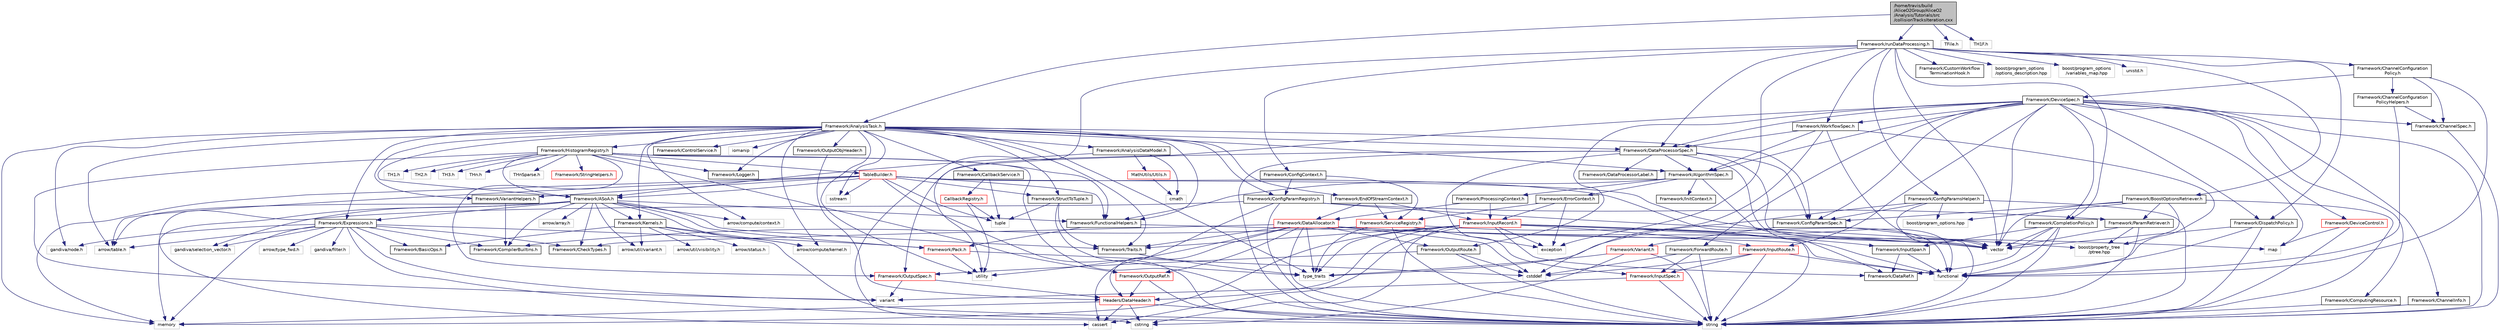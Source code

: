 digraph "/home/travis/build/AliceO2Group/AliceO2/Analysis/Tutorials/src/collisionTracksIteration.cxx"
{
 // INTERACTIVE_SVG=YES
  bgcolor="transparent";
  edge [fontname="Helvetica",fontsize="10",labelfontname="Helvetica",labelfontsize="10"];
  node [fontname="Helvetica",fontsize="10",shape=record];
  Node0 [label="/home/travis/build\l/AliceO2Group/AliceO2\l/Analysis/Tutorials/src\l/collisionTracksIteration.cxx",height=0.2,width=0.4,color="black", fillcolor="grey75", style="filled", fontcolor="black"];
  Node0 -> Node1 [color="midnightblue",fontsize="10",style="solid",fontname="Helvetica"];
  Node1 [label="Framework/runDataProcessing.h",height=0.2,width=0.4,color="black",URL="$db/dd0/runDataProcessing_8h.html"];
  Node1 -> Node2 [color="midnightblue",fontsize="10",style="solid",fontname="Helvetica"];
  Node2 [label="Framework/ChannelConfiguration\lPolicy.h",height=0.2,width=0.4,color="black",URL="$dd/d0f/ChannelConfigurationPolicy_8h.html"];
  Node2 -> Node3 [color="midnightblue",fontsize="10",style="solid",fontname="Helvetica"];
  Node3 [label="Framework/ChannelConfiguration\lPolicyHelpers.h",height=0.2,width=0.4,color="black",URL="$d6/d05/ChannelConfigurationPolicyHelpers_8h.html"];
  Node3 -> Node4 [color="midnightblue",fontsize="10",style="solid",fontname="Helvetica"];
  Node4 [label="Framework/ChannelSpec.h",height=0.2,width=0.4,color="black",URL="$d6/d72/ChannelSpec_8h.html"];
  Node4 -> Node5 [color="midnightblue",fontsize="10",style="solid",fontname="Helvetica"];
  Node5 [label="string",height=0.2,width=0.4,color="grey75"];
  Node3 -> Node6 [color="midnightblue",fontsize="10",style="solid",fontname="Helvetica"];
  Node6 [label="functional",height=0.2,width=0.4,color="grey75"];
  Node2 -> Node4 [color="midnightblue",fontsize="10",style="solid",fontname="Helvetica"];
  Node2 -> Node7 [color="midnightblue",fontsize="10",style="solid",fontname="Helvetica"];
  Node7 [label="Framework/DeviceSpec.h",height=0.2,width=0.4,color="black",URL="$df/de8/DeviceSpec_8h.html"];
  Node7 -> Node8 [color="midnightblue",fontsize="10",style="solid",fontname="Helvetica"];
  Node8 [label="Framework/WorkflowSpec.h",height=0.2,width=0.4,color="black",URL="$df/da1/WorkflowSpec_8h.html"];
  Node8 -> Node9 [color="midnightblue",fontsize="10",style="solid",fontname="Helvetica"];
  Node9 [label="Framework/DataProcessorSpec.h",height=0.2,width=0.4,color="black",URL="$d0/df4/DataProcessorSpec_8h.html"];
  Node9 -> Node10 [color="midnightblue",fontsize="10",style="solid",fontname="Helvetica"];
  Node10 [label="Framework/AlgorithmSpec.h",height=0.2,width=0.4,color="black",URL="$d0/d14/AlgorithmSpec_8h.html"];
  Node10 -> Node11 [color="midnightblue",fontsize="10",style="solid",fontname="Helvetica"];
  Node11 [label="Framework/ProcessingContext.h",height=0.2,width=0.4,color="black",URL="$de/d6a/ProcessingContext_8h.html"];
  Node11 -> Node12 [color="midnightblue",fontsize="10",style="solid",fontname="Helvetica"];
  Node12 [label="Framework/InputRecord.h",height=0.2,width=0.4,color="red",URL="$d6/d5c/InputRecord_8h.html"];
  Node12 -> Node13 [color="midnightblue",fontsize="10",style="solid",fontname="Helvetica"];
  Node13 [label="Framework/DataRef.h",height=0.2,width=0.4,color="black",URL="$d5/dfb/DataRef_8h.html"];
  Node12 -> Node84 [color="midnightblue",fontsize="10",style="solid",fontname="Helvetica"];
  Node84 [label="Framework/InputRoute.h",height=0.2,width=0.4,color="red",URL="$d5/d19/InputRoute_8h.html"];
  Node84 -> Node61 [color="midnightblue",fontsize="10",style="solid",fontname="Helvetica"];
  Node61 [label="Framework/InputSpec.h",height=0.2,width=0.4,color="red",URL="$d5/d3f/InputSpec_8h.html"];
  Node61 -> Node5 [color="midnightblue",fontsize="10",style="solid",fontname="Helvetica"];
  Node61 -> Node60 [color="midnightblue",fontsize="10",style="solid",fontname="Helvetica"];
  Node60 [label="variant",height=0.2,width=0.4,color="grey75"];
  Node84 -> Node86 [color="midnightblue",fontsize="10",style="solid",fontname="Helvetica"];
  Node86 [label="cstddef",height=0.2,width=0.4,color="grey75"];
  Node84 -> Node5 [color="midnightblue",fontsize="10",style="solid",fontname="Helvetica"];
  Node84 -> Node6 [color="midnightblue",fontsize="10",style="solid",fontname="Helvetica"];
  Node12 -> Node87 [color="midnightblue",fontsize="10",style="solid",fontname="Helvetica"];
  Node87 [label="Framework/InputSpan.h",height=0.2,width=0.4,color="black",URL="$da/d0f/InputSpan_8h.html"];
  Node87 -> Node13 [color="midnightblue",fontsize="10",style="solid",fontname="Helvetica"];
  Node87 -> Node6 [color="midnightblue",fontsize="10",style="solid",fontname="Helvetica"];
  Node12 -> Node30 [color="midnightblue",fontsize="10",style="solid",fontname="Helvetica"];
  Node30 [label="Framework/Traits.h",height=0.2,width=0.4,color="black",URL="$db/d31/Traits_8h.html"];
  Node30 -> Node28 [color="midnightblue",fontsize="10",style="solid",fontname="Helvetica"];
  Node28 [label="type_traits",height=0.2,width=0.4,color="grey75"];
  Node12 -> Node50 [color="midnightblue",fontsize="10",style="solid",fontname="Helvetica"];
  Node50 [label="Headers/DataHeader.h",height=0.2,width=0.4,color="red",URL="$dc/dcd/DataHeader_8h.html"];
  Node50 -> Node23 [color="midnightblue",fontsize="10",style="solid",fontname="Helvetica"];
  Node23 [label="memory",height=0.2,width=0.4,color="grey75"];
  Node50 -> Node52 [color="midnightblue",fontsize="10",style="solid",fontname="Helvetica"];
  Node52 [label="cassert",height=0.2,width=0.4,color="grey75"];
  Node50 -> Node53 [color="midnightblue",fontsize="10",style="solid",fontname="Helvetica"];
  Node53 [label="cstring",height=0.2,width=0.4,color="grey75"];
  Node50 -> Node5 [color="midnightblue",fontsize="10",style="solid",fontname="Helvetica"];
  Node12 -> Node5 [color="midnightblue",fontsize="10",style="solid",fontname="Helvetica"];
  Node12 -> Node29 [color="midnightblue",fontsize="10",style="solid",fontname="Helvetica"];
  Node29 [label="vector",height=0.2,width=0.4,color="grey75"];
  Node12 -> Node53 [color="midnightblue",fontsize="10",style="solid",fontname="Helvetica"];
  Node12 -> Node52 [color="midnightblue",fontsize="10",style="solid",fontname="Helvetica"];
  Node12 -> Node90 [color="midnightblue",fontsize="10",style="solid",fontname="Helvetica"];
  Node90 [label="exception",height=0.2,width=0.4,color="grey75"];
  Node12 -> Node23 [color="midnightblue",fontsize="10",style="solid",fontname="Helvetica"];
  Node12 -> Node28 [color="midnightblue",fontsize="10",style="solid",fontname="Helvetica"];
  Node11 -> Node91 [color="midnightblue",fontsize="10",style="solid",fontname="Helvetica"];
  Node91 [label="Framework/DataAllocator.h",height=0.2,width=0.4,color="red",URL="$d1/d28/DataAllocator_8h.html"];
  Node91 -> Node104 [color="midnightblue",fontsize="10",style="solid",fontname="Helvetica"];
  Node104 [label="Framework/OutputRef.h",height=0.2,width=0.4,color="red",URL="$d6/d5a/OutputRef_8h.html"];
  Node104 -> Node50 [color="midnightblue",fontsize="10",style="solid",fontname="Helvetica"];
  Node104 -> Node5 [color="midnightblue",fontsize="10",style="solid",fontname="Helvetica"];
  Node91 -> Node105 [color="midnightblue",fontsize="10",style="solid",fontname="Helvetica"];
  Node105 [label="Framework/OutputRoute.h",height=0.2,width=0.4,color="black",URL="$d6/df4/OutputRoute_8h.html"];
  Node105 -> Node49 [color="midnightblue",fontsize="10",style="solid",fontname="Helvetica"];
  Node49 [label="Framework/OutputSpec.h",height=0.2,width=0.4,color="red",URL="$db/d2d/OutputSpec_8h.html"];
  Node49 -> Node50 [color="midnightblue",fontsize="10",style="solid",fontname="Helvetica"];
  Node49 -> Node60 [color="midnightblue",fontsize="10",style="solid",fontname="Helvetica"];
  Node105 -> Node86 [color="midnightblue",fontsize="10",style="solid",fontname="Helvetica"];
  Node105 -> Node5 [color="midnightblue",fontsize="10",style="solid",fontname="Helvetica"];
  Node91 -> Node30 [color="midnightblue",fontsize="10",style="solid",fontname="Helvetica"];
  Node91 -> Node108 [color="midnightblue",fontsize="10",style="solid",fontname="Helvetica"];
  Node108 [label="Framework/CheckTypes.h",height=0.2,width=0.4,color="black",URL="$d1/d00/CheckTypes_8h.html"];
  Node91 -> Node50 [color="midnightblue",fontsize="10",style="solid",fontname="Helvetica"];
  Node91 -> Node29 [color="midnightblue",fontsize="10",style="solid",fontname="Helvetica"];
  Node91 -> Node38 [color="midnightblue",fontsize="10",style="solid",fontname="Helvetica"];
  Node38 [label="map",height=0.2,width=0.4,color="grey75"];
  Node91 -> Node5 [color="midnightblue",fontsize="10",style="solid",fontname="Helvetica"];
  Node91 -> Node35 [color="midnightblue",fontsize="10",style="solid",fontname="Helvetica"];
  Node35 [label="utility",height=0.2,width=0.4,color="grey75"];
  Node91 -> Node28 [color="midnightblue",fontsize="10",style="solid",fontname="Helvetica"];
  Node91 -> Node86 [color="midnightblue",fontsize="10",style="solid",fontname="Helvetica"];
  Node10 -> Node138 [color="midnightblue",fontsize="10",style="solid",fontname="Helvetica"];
  Node138 [label="Framework/ErrorContext.h",height=0.2,width=0.4,color="black",URL="$d7/dad/ErrorContext_8h.html"];
  Node138 -> Node12 [color="midnightblue",fontsize="10",style="solid",fontname="Helvetica"];
  Node138 -> Node139 [color="midnightblue",fontsize="10",style="solid",fontname="Helvetica"];
  Node139 [label="Framework/ServiceRegistry.h",height=0.2,width=0.4,color="red",URL="$d8/d17/ServiceRegistry_8h.html"];
  Node139 -> Node117 [color="midnightblue",fontsize="10",style="solid",fontname="Helvetica"];
  Node117 [label="Framework/CompilerBuiltins.h",height=0.2,width=0.4,color="black",URL="$d9/de8/CompilerBuiltins_8h.html"];
  Node139 -> Node90 [color="midnightblue",fontsize="10",style="solid",fontname="Helvetica"];
  Node139 -> Node6 [color="midnightblue",fontsize="10",style="solid",fontname="Helvetica"];
  Node139 -> Node5 [color="midnightblue",fontsize="10",style="solid",fontname="Helvetica"];
  Node139 -> Node28 [color="midnightblue",fontsize="10",style="solid",fontname="Helvetica"];
  Node138 -> Node90 [color="midnightblue",fontsize="10",style="solid",fontname="Helvetica"];
  Node10 -> Node142 [color="midnightblue",fontsize="10",style="solid",fontname="Helvetica"];
  Node142 [label="Framework/InitContext.h",height=0.2,width=0.4,color="black",URL="$d4/d2b/InitContext_8h.html"];
  Node10 -> Node116 [color="midnightblue",fontsize="10",style="solid",fontname="Helvetica"];
  Node116 [label="Framework/FunctionalHelpers.h",height=0.2,width=0.4,color="black",URL="$de/d9b/FunctionalHelpers_8h.html"];
  Node116 -> Node115 [color="midnightblue",fontsize="10",style="solid",fontname="Helvetica"];
  Node115 [label="Framework/Pack.h",height=0.2,width=0.4,color="red",URL="$dd/dce/Pack_8h.html"];
  Node115 -> Node86 [color="midnightblue",fontsize="10",style="solid",fontname="Helvetica"];
  Node115 -> Node35 [color="midnightblue",fontsize="10",style="solid",fontname="Helvetica"];
  Node116 -> Node6 [color="midnightblue",fontsize="10",style="solid",fontname="Helvetica"];
  Node10 -> Node6 [color="midnightblue",fontsize="10",style="solid",fontname="Helvetica"];
  Node9 -> Node143 [color="midnightblue",fontsize="10",style="solid",fontname="Helvetica"];
  Node143 [label="Framework/ConfigParamSpec.h",height=0.2,width=0.4,color="black",URL="$d0/d1c/ConfigParamSpec_8h.html"];
  Node143 -> Node144 [color="midnightblue",fontsize="10",style="solid",fontname="Helvetica"];
  Node144 [label="Framework/Variant.h",height=0.2,width=0.4,color="red",URL="$de/d56/Variant_8h.html"];
  Node144 -> Node28 [color="midnightblue",fontsize="10",style="solid",fontname="Helvetica"];
  Node144 -> Node53 [color="midnightblue",fontsize="10",style="solid",fontname="Helvetica"];
  Node144 -> Node5 [color="midnightblue",fontsize="10",style="solid",fontname="Helvetica"];
  Node143 -> Node5 [color="midnightblue",fontsize="10",style="solid",fontname="Helvetica"];
  Node9 -> Node148 [color="midnightblue",fontsize="10",style="solid",fontname="Helvetica"];
  Node148 [label="Framework/DataProcessorLabel.h",height=0.2,width=0.4,color="black",URL="$d1/df2/DataProcessorLabel_8h.html"];
  Node9 -> Node13 [color="midnightblue",fontsize="10",style="solid",fontname="Helvetica"];
  Node9 -> Node61 [color="midnightblue",fontsize="10",style="solid",fontname="Helvetica"];
  Node9 -> Node49 [color="midnightblue",fontsize="10",style="solid",fontname="Helvetica"];
  Node9 -> Node5 [color="midnightblue",fontsize="10",style="solid",fontname="Helvetica"];
  Node9 -> Node29 [color="midnightblue",fontsize="10",style="solid",fontname="Helvetica"];
  Node8 -> Node10 [color="midnightblue",fontsize="10",style="solid",fontname="Helvetica"];
  Node8 -> Node29 [color="midnightblue",fontsize="10",style="solid",fontname="Helvetica"];
  Node8 -> Node6 [color="midnightblue",fontsize="10",style="solid",fontname="Helvetica"];
  Node8 -> Node86 [color="midnightblue",fontsize="10",style="solid",fontname="Helvetica"];
  Node7 -> Node149 [color="midnightblue",fontsize="10",style="solid",fontname="Helvetica"];
  Node149 [label="Framework/ComputingResource.h",height=0.2,width=0.4,color="black",URL="$d8/d62/ComputingResource_8h.html"];
  Node149 -> Node5 [color="midnightblue",fontsize="10",style="solid",fontname="Helvetica"];
  Node7 -> Node9 [color="midnightblue",fontsize="10",style="solid",fontname="Helvetica"];
  Node7 -> Node4 [color="midnightblue",fontsize="10",style="solid",fontname="Helvetica"];
  Node7 -> Node150 [color="midnightblue",fontsize="10",style="solid",fontname="Helvetica"];
  Node150 [label="Framework/ChannelInfo.h",height=0.2,width=0.4,color="black",URL="$dd/de5/ChannelInfo_8h.html"];
  Node150 -> Node5 [color="midnightblue",fontsize="10",style="solid",fontname="Helvetica"];
  Node7 -> Node151 [color="midnightblue",fontsize="10",style="solid",fontname="Helvetica"];
  Node151 [label="Framework/DeviceControl.h",height=0.2,width=0.4,color="red",URL="$d2/d2c/DeviceControl_8h.html"];
  Node151 -> Node38 [color="midnightblue",fontsize="10",style="solid",fontname="Helvetica"];
  Node151 -> Node5 [color="midnightblue",fontsize="10",style="solid",fontname="Helvetica"];
  Node7 -> Node10 [color="midnightblue",fontsize="10",style="solid",fontname="Helvetica"];
  Node7 -> Node143 [color="midnightblue",fontsize="10",style="solid",fontname="Helvetica"];
  Node7 -> Node153 [color="midnightblue",fontsize="10",style="solid",fontname="Helvetica"];
  Node153 [label="Framework/ForwardRoute.h",height=0.2,width=0.4,color="black",URL="$d7/d12/ForwardRoute_8h.html"];
  Node153 -> Node61 [color="midnightblue",fontsize="10",style="solid",fontname="Helvetica"];
  Node153 -> Node86 [color="midnightblue",fontsize="10",style="solid",fontname="Helvetica"];
  Node153 -> Node5 [color="midnightblue",fontsize="10",style="solid",fontname="Helvetica"];
  Node7 -> Node84 [color="midnightblue",fontsize="10",style="solid",fontname="Helvetica"];
  Node7 -> Node105 [color="midnightblue",fontsize="10",style="solid",fontname="Helvetica"];
  Node7 -> Node154 [color="midnightblue",fontsize="10",style="solid",fontname="Helvetica"];
  Node154 [label="Framework/CompletionPolicy.h",height=0.2,width=0.4,color="black",URL="$df/dd6/CompletionPolicy_8h.html"];
  Node154 -> Node13 [color="midnightblue",fontsize="10",style="solid",fontname="Helvetica"];
  Node154 -> Node87 [color="midnightblue",fontsize="10",style="solid",fontname="Helvetica"];
  Node154 -> Node6 [color="midnightblue",fontsize="10",style="solid",fontname="Helvetica"];
  Node154 -> Node5 [color="midnightblue",fontsize="10",style="solid",fontname="Helvetica"];
  Node154 -> Node29 [color="midnightblue",fontsize="10",style="solid",fontname="Helvetica"];
  Node7 -> Node97 [color="midnightblue",fontsize="10",style="solid",fontname="Helvetica"];
  Node97 [label="Framework/DispatchPolicy.h",height=0.2,width=0.4,color="black",URL="$da/de6/DispatchPolicy_8h.html"];
  Node97 -> Node6 [color="midnightblue",fontsize="10",style="solid",fontname="Helvetica"];
  Node97 -> Node5 [color="midnightblue",fontsize="10",style="solid",fontname="Helvetica"];
  Node97 -> Node29 [color="midnightblue",fontsize="10",style="solid",fontname="Helvetica"];
  Node7 -> Node29 [color="midnightblue",fontsize="10",style="solid",fontname="Helvetica"];
  Node7 -> Node5 [color="midnightblue",fontsize="10",style="solid",fontname="Helvetica"];
  Node7 -> Node38 [color="midnightblue",fontsize="10",style="solid",fontname="Helvetica"];
  Node7 -> Node35 [color="midnightblue",fontsize="10",style="solid",fontname="Helvetica"];
  Node2 -> Node6 [color="midnightblue",fontsize="10",style="solid",fontname="Helvetica"];
  Node1 -> Node154 [color="midnightblue",fontsize="10",style="solid",fontname="Helvetica"];
  Node1 -> Node97 [color="midnightblue",fontsize="10",style="solid",fontname="Helvetica"];
  Node1 -> Node155 [color="midnightblue",fontsize="10",style="solid",fontname="Helvetica"];
  Node155 [label="Framework/ConfigParamsHelper.h",height=0.2,width=0.4,color="black",URL="$dd/d2b/ConfigParamsHelper_8h.html"];
  Node155 -> Node143 [color="midnightblue",fontsize="10",style="solid",fontname="Helvetica"];
  Node155 -> Node156 [color="midnightblue",fontsize="10",style="solid",fontname="Helvetica"];
  Node156 [label="boost/program_options.hpp",height=0.2,width=0.4,color="grey75"];
  Node155 -> Node5 [color="midnightblue",fontsize="10",style="solid",fontname="Helvetica"];
  Node155 -> Node29 [color="midnightblue",fontsize="10",style="solid",fontname="Helvetica"];
  Node155 -> Node28 [color="midnightblue",fontsize="10",style="solid",fontname="Helvetica"];
  Node1 -> Node9 [color="midnightblue",fontsize="10",style="solid",fontname="Helvetica"];
  Node1 -> Node8 [color="midnightblue",fontsize="10",style="solid",fontname="Helvetica"];
  Node1 -> Node157 [color="midnightblue",fontsize="10",style="solid",fontname="Helvetica"];
  Node157 [label="Framework/ConfigContext.h",height=0.2,width=0.4,color="black",URL="$d7/d2e/ConfigContext_8h.html"];
  Node157 -> Node158 [color="midnightblue",fontsize="10",style="solid",fontname="Helvetica"];
  Node158 [label="Framework/ConfigParamRegistry.h",height=0.2,width=0.4,color="black",URL="$de/dc6/ConfigParamRegistry_8h.html"];
  Node158 -> Node159 [color="midnightblue",fontsize="10",style="solid",fontname="Helvetica"];
  Node159 [label="Framework/ParamRetriever.h",height=0.2,width=0.4,color="black",URL="$df/d72/ParamRetriever_8h.html"];
  Node159 -> Node160 [color="midnightblue",fontsize="10",style="solid",fontname="Helvetica"];
  Node160 [label="boost/property_tree\l/ptree.hpp",height=0.2,width=0.4,color="grey75"];
  Node159 -> Node5 [color="midnightblue",fontsize="10",style="solid",fontname="Helvetica"];
  Node159 -> Node29 [color="midnightblue",fontsize="10",style="solid",fontname="Helvetica"];
  Node158 -> Node160 [color="midnightblue",fontsize="10",style="solid",fontname="Helvetica"];
  Node158 -> Node23 [color="midnightblue",fontsize="10",style="solid",fontname="Helvetica"];
  Node158 -> Node5 [color="midnightblue",fontsize="10",style="solid",fontname="Helvetica"];
  Node158 -> Node52 [color="midnightblue",fontsize="10",style="solid",fontname="Helvetica"];
  Node157 -> Node139 [color="midnightblue",fontsize="10",style="solid",fontname="Helvetica"];
  Node1 -> Node161 [color="midnightblue",fontsize="10",style="solid",fontname="Helvetica"];
  Node161 [label="Framework/BoostOptionsRetriever.h",height=0.2,width=0.4,color="black",URL="$d3/d7e/BoostOptionsRetriever_8h.html"];
  Node161 -> Node143 [color="midnightblue",fontsize="10",style="solid",fontname="Helvetica"];
  Node161 -> Node159 [color="midnightblue",fontsize="10",style="solid",fontname="Helvetica"];
  Node161 -> Node156 [color="midnightblue",fontsize="10",style="solid",fontname="Helvetica"];
  Node161 -> Node160 [color="midnightblue",fontsize="10",style="solid",fontname="Helvetica"];
  Node161 -> Node5 [color="midnightblue",fontsize="10",style="solid",fontname="Helvetica"];
  Node161 -> Node29 [color="midnightblue",fontsize="10",style="solid",fontname="Helvetica"];
  Node1 -> Node162 [color="midnightblue",fontsize="10",style="solid",fontname="Helvetica"];
  Node162 [label="Framework/CustomWorkflow\lTerminationHook.h",height=0.2,width=0.4,color="black",URL="$da/def/CustomWorkflowTerminationHook_8h.html"];
  Node1 -> Node163 [color="midnightblue",fontsize="10",style="solid",fontname="Helvetica"];
  Node163 [label="boost/program_options\l/options_description.hpp",height=0.2,width=0.4,color="grey75"];
  Node1 -> Node164 [color="midnightblue",fontsize="10",style="solid",fontname="Helvetica"];
  Node164 [label="boost/program_options\l/variables_map.hpp",height=0.2,width=0.4,color="grey75"];
  Node1 -> Node165 [color="midnightblue",fontsize="10",style="solid",fontname="Helvetica"];
  Node165 [label="unistd.h",height=0.2,width=0.4,color="grey75"];
  Node1 -> Node29 [color="midnightblue",fontsize="10",style="solid",fontname="Helvetica"];
  Node1 -> Node53 [color="midnightblue",fontsize="10",style="solid",fontname="Helvetica"];
  Node1 -> Node90 [color="midnightblue",fontsize="10",style="solid",fontname="Helvetica"];
  Node0 -> Node166 [color="midnightblue",fontsize="10",style="solid",fontname="Helvetica"];
  Node166 [label="Framework/AnalysisTask.h",height=0.2,width=0.4,color="black",URL="$d6/d57/AnalysisTask_8h.html"];
  Node166 -> Node114 [color="midnightblue",fontsize="10",style="solid",fontname="Helvetica"];
  Node114 [label="Framework/ASoA.h",height=0.2,width=0.4,color="black",URL="$de/d33/ASoA_8h.html"];
  Node114 -> Node115 [color="midnightblue",fontsize="10",style="solid",fontname="Helvetica"];
  Node114 -> Node108 [color="midnightblue",fontsize="10",style="solid",fontname="Helvetica"];
  Node114 -> Node116 [color="midnightblue",fontsize="10",style="solid",fontname="Helvetica"];
  Node114 -> Node117 [color="midnightblue",fontsize="10",style="solid",fontname="Helvetica"];
  Node114 -> Node30 [color="midnightblue",fontsize="10",style="solid",fontname="Helvetica"];
  Node114 -> Node118 [color="midnightblue",fontsize="10",style="solid",fontname="Helvetica"];
  Node118 [label="Framework/Expressions.h",height=0.2,width=0.4,color="black",URL="$d0/d91/Expressions_8h.html"];
  Node118 -> Node119 [color="midnightblue",fontsize="10",style="solid",fontname="Helvetica"];
  Node119 [label="Framework/BasicOps.h",height=0.2,width=0.4,color="black",URL="$dd/dc2/BasicOps_8h.html"];
  Node118 -> Node117 [color="midnightblue",fontsize="10",style="solid",fontname="Helvetica"];
  Node118 -> Node115 [color="midnightblue",fontsize="10",style="solid",fontname="Helvetica"];
  Node118 -> Node108 [color="midnightblue",fontsize="10",style="solid",fontname="Helvetica"];
  Node118 -> Node120 [color="midnightblue",fontsize="10",style="solid",fontname="Helvetica"];
  Node120 [label="arrow/type_fwd.h",height=0.2,width=0.4,color="grey75"];
  Node118 -> Node121 [color="midnightblue",fontsize="10",style="solid",fontname="Helvetica"];
  Node121 [label="arrow/table.h",height=0.2,width=0.4,color="grey75"];
  Node118 -> Node122 [color="midnightblue",fontsize="10",style="solid",fontname="Helvetica"];
  Node122 [label="gandiva/selection_vector.h",height=0.2,width=0.4,color="grey75"];
  Node118 -> Node123 [color="midnightblue",fontsize="10",style="solid",fontname="Helvetica"];
  Node123 [label="gandiva/node.h",height=0.2,width=0.4,color="grey75"];
  Node118 -> Node124 [color="midnightblue",fontsize="10",style="solid",fontname="Helvetica"];
  Node124 [label="gandiva/filter.h",height=0.2,width=0.4,color="grey75"];
  Node118 -> Node60 [color="midnightblue",fontsize="10",style="solid",fontname="Helvetica"];
  Node118 -> Node5 [color="midnightblue",fontsize="10",style="solid",fontname="Helvetica"];
  Node118 -> Node23 [color="midnightblue",fontsize="10",style="solid",fontname="Helvetica"];
  Node114 -> Node125 [color="midnightblue",fontsize="10",style="solid",fontname="Helvetica"];
  Node125 [label="Framework/Kernels.h",height=0.2,width=0.4,color="black",URL="$d0/d92/Kernels_8h.html"];
  Node125 -> Node119 [color="midnightblue",fontsize="10",style="solid",fontname="Helvetica"];
  Node125 -> Node126 [color="midnightblue",fontsize="10",style="solid",fontname="Helvetica"];
  Node126 [label="arrow/compute/kernel.h",height=0.2,width=0.4,color="grey75"];
  Node125 -> Node127 [color="midnightblue",fontsize="10",style="solid",fontname="Helvetica"];
  Node127 [label="arrow/status.h",height=0.2,width=0.4,color="grey75"];
  Node125 -> Node128 [color="midnightblue",fontsize="10",style="solid",fontname="Helvetica"];
  Node128 [label="arrow/util/visibility.h",height=0.2,width=0.4,color="grey75"];
  Node125 -> Node129 [color="midnightblue",fontsize="10",style="solid",fontname="Helvetica"];
  Node129 [label="arrow/util/variant.h",height=0.2,width=0.4,color="grey75"];
  Node125 -> Node5 [color="midnightblue",fontsize="10",style="solid",fontname="Helvetica"];
  Node114 -> Node121 [color="midnightblue",fontsize="10",style="solid",fontname="Helvetica"];
  Node114 -> Node130 [color="midnightblue",fontsize="10",style="solid",fontname="Helvetica"];
  Node130 [label="arrow/array.h",height=0.2,width=0.4,color="grey75"];
  Node114 -> Node129 [color="midnightblue",fontsize="10",style="solid",fontname="Helvetica"];
  Node114 -> Node131 [color="midnightblue",fontsize="10",style="solid",fontname="Helvetica"];
  Node131 [label="arrow/compute/context.h",height=0.2,width=0.4,color="grey75"];
  Node114 -> Node126 [color="midnightblue",fontsize="10",style="solid",fontname="Helvetica"];
  Node114 -> Node122 [color="midnightblue",fontsize="10",style="solid",fontname="Helvetica"];
  Node114 -> Node52 [color="midnightblue",fontsize="10",style="solid",fontname="Helvetica"];
  Node166 -> Node10 [color="midnightblue",fontsize="10",style="solid",fontname="Helvetica"];
  Node166 -> Node167 [color="midnightblue",fontsize="10",style="solid",fontname="Helvetica"];
  Node167 [label="Framework/AnalysisDataModel.h",height=0.2,width=0.4,color="black",URL="$d2/d8c/AnalysisDataModel_8h.html"];
  Node167 -> Node114 [color="midnightblue",fontsize="10",style="solid",fontname="Helvetica"];
  Node167 -> Node168 [color="midnightblue",fontsize="10",style="solid",fontname="Helvetica"];
  Node168 [label="MathUtils/Utils.h",height=0.2,width=0.4,color="red",URL="$d9/d52/Common_2MathUtils_2include_2MathUtils_2Utils_8h.html"];
  Node168 -> Node169 [color="midnightblue",fontsize="10",style="solid",fontname="Helvetica"];
  Node169 [label="cmath",height=0.2,width=0.4,color="grey75"];
  Node167 -> Node169 [color="midnightblue",fontsize="10",style="solid",fontname="Helvetica"];
  Node166 -> Node175 [color="midnightblue",fontsize="10",style="solid",fontname="Helvetica"];
  Node175 [label="Framework/CallbackService.h",height=0.2,width=0.4,color="black",URL="$d9/d7f/CallbackService_8h.html"];
  Node175 -> Node176 [color="midnightblue",fontsize="10",style="solid",fontname="Helvetica"];
  Node176 [label="CallbackRegistry.h",height=0.2,width=0.4,color="red",URL="$d7/d3e/CallbackRegistry_8h.html",tooltip="A generic registry for callbacks. "];
  Node176 -> Node133 [color="midnightblue",fontsize="10",style="solid",fontname="Helvetica"];
  Node133 [label="tuple",height=0.2,width=0.4,color="grey75"];
  Node176 -> Node35 [color="midnightblue",fontsize="10",style="solid",fontname="Helvetica"];
  Node175 -> Node133 [color="midnightblue",fontsize="10",style="solid",fontname="Helvetica"];
  Node166 -> Node177 [color="midnightblue",fontsize="10",style="solid",fontname="Helvetica"];
  Node177 [label="Framework/ControlService.h",height=0.2,width=0.4,color="black",URL="$d2/d43/ControlService_8h.html"];
  Node166 -> Node143 [color="midnightblue",fontsize="10",style="solid",fontname="Helvetica"];
  Node166 -> Node158 [color="midnightblue",fontsize="10",style="solid",fontname="Helvetica"];
  Node166 -> Node9 [color="midnightblue",fontsize="10",style="solid",fontname="Helvetica"];
  Node166 -> Node118 [color="midnightblue",fontsize="10",style="solid",fontname="Helvetica"];
  Node166 -> Node178 [color="midnightblue",fontsize="10",style="solid",fontname="Helvetica"];
  Node178 [label="Framework/EndOfStreamContext.h",height=0.2,width=0.4,color="black",URL="$d0/d77/EndOfStreamContext_8h.html"];
  Node178 -> Node12 [color="midnightblue",fontsize="10",style="solid",fontname="Helvetica"];
  Node178 -> Node139 [color="midnightblue",fontsize="10",style="solid",fontname="Helvetica"];
  Node178 -> Node91 [color="midnightblue",fontsize="10",style="solid",fontname="Helvetica"];
  Node166 -> Node125 [color="midnightblue",fontsize="10",style="solid",fontname="Helvetica"];
  Node166 -> Node179 [color="midnightblue",fontsize="10",style="solid",fontname="Helvetica"];
  Node179 [label="Framework/Logger.h",height=0.2,width=0.4,color="black",URL="$dd/da4/Logger_8h.html"];
  Node166 -> Node180 [color="midnightblue",fontsize="10",style="solid",fontname="Helvetica"];
  Node180 [label="Framework/HistogramRegistry.h",height=0.2,width=0.4,color="black",URL="$da/dd6/HistogramRegistry_8h.html"];
  Node180 -> Node114 [color="midnightblue",fontsize="10",style="solid",fontname="Helvetica"];
  Node180 -> Node116 [color="midnightblue",fontsize="10",style="solid",fontname="Helvetica"];
  Node180 -> Node179 [color="midnightblue",fontsize="10",style="solid",fontname="Helvetica"];
  Node180 -> Node104 [color="midnightblue",fontsize="10",style="solid",fontname="Helvetica"];
  Node180 -> Node49 [color="midnightblue",fontsize="10",style="solid",fontname="Helvetica"];
  Node180 -> Node141 [color="midnightblue",fontsize="10",style="solid",fontname="Helvetica"];
  Node141 [label="Framework/StringHelpers.h",height=0.2,width=0.4,color="red",URL="$db/dff/StringHelpers_8h.html"];
  Node180 -> Node113 [color="midnightblue",fontsize="10",style="solid",fontname="Helvetica"];
  Node113 [label="TableBuilder.h",height=0.2,width=0.4,color="red",URL="$d5/d98/TableBuilder_8h.html"];
  Node113 -> Node114 [color="midnightblue",fontsize="10",style="solid",fontname="Helvetica"];
  Node113 -> Node132 [color="midnightblue",fontsize="10",style="solid",fontname="Helvetica"];
  Node132 [label="Framework/StructToTuple.h",height=0.2,width=0.4,color="black",URL="$db/d4f/StructToTuple_8h.html"];
  Node132 -> Node30 [color="midnightblue",fontsize="10",style="solid",fontname="Helvetica"];
  Node132 -> Node133 [color="midnightblue",fontsize="10",style="solid",fontname="Helvetica"];
  Node132 -> Node28 [color="midnightblue",fontsize="10",style="solid",fontname="Helvetica"];
  Node113 -> Node116 [color="midnightblue",fontsize="10",style="solid",fontname="Helvetica"];
  Node113 -> Node134 [color="midnightblue",fontsize="10",style="solid",fontname="Helvetica"];
  Node134 [label="Framework/VariantHelpers.h",height=0.2,width=0.4,color="black",URL="$d7/dbe/VariantHelpers_8h.html"];
  Node134 -> Node117 [color="midnightblue",fontsize="10",style="solid",fontname="Helvetica"];
  Node113 -> Node83 [color="midnightblue",fontsize="10",style="solid",fontname="Helvetica"];
  Node83 [label="sstream",height=0.2,width=0.4,color="grey75"];
  Node113 -> Node121 [color="midnightblue",fontsize="10",style="solid",fontname="Helvetica"];
  Node113 -> Node6 [color="midnightblue",fontsize="10",style="solid",fontname="Helvetica"];
  Node113 -> Node29 [color="midnightblue",fontsize="10",style="solid",fontname="Helvetica"];
  Node113 -> Node5 [color="midnightblue",fontsize="10",style="solid",fontname="Helvetica"];
  Node113 -> Node23 [color="midnightblue",fontsize="10",style="solid",fontname="Helvetica"];
  Node113 -> Node133 [color="midnightblue",fontsize="10",style="solid",fontname="Helvetica"];
  Node180 -> Node181 [color="midnightblue",fontsize="10",style="solid",fontname="Helvetica"];
  Node181 [label="TH1.h",height=0.2,width=0.4,color="grey75"];
  Node180 -> Node182 [color="midnightblue",fontsize="10",style="solid",fontname="Helvetica"];
  Node182 [label="TH2.h",height=0.2,width=0.4,color="grey75"];
  Node180 -> Node183 [color="midnightblue",fontsize="10",style="solid",fontname="Helvetica"];
  Node183 [label="TH3.h",height=0.2,width=0.4,color="grey75"];
  Node180 -> Node184 [color="midnightblue",fontsize="10",style="solid",fontname="Helvetica"];
  Node184 [label="THn.h",height=0.2,width=0.4,color="grey75"];
  Node180 -> Node185 [color="midnightblue",fontsize="10",style="solid",fontname="Helvetica"];
  Node185 [label="THnSparse.h",height=0.2,width=0.4,color="grey75"];
  Node180 -> Node5 [color="midnightblue",fontsize="10",style="solid",fontname="Helvetica"];
  Node180 -> Node60 [color="midnightblue",fontsize="10",style="solid",fontname="Helvetica"];
  Node166 -> Node132 [color="midnightblue",fontsize="10",style="solid",fontname="Helvetica"];
  Node166 -> Node116 [color="midnightblue",fontsize="10",style="solid",fontname="Helvetica"];
  Node166 -> Node30 [color="midnightblue",fontsize="10",style="solid",fontname="Helvetica"];
  Node166 -> Node134 [color="midnightblue",fontsize="10",style="solid",fontname="Helvetica"];
  Node166 -> Node186 [color="midnightblue",fontsize="10",style="solid",fontname="Helvetica"];
  Node186 [label="Framework/OutputObjHeader.h",height=0.2,width=0.4,color="black",URL="$d4/d40/OutputObjHeader_8h.html"];
  Node186 -> Node50 [color="midnightblue",fontsize="10",style="solid",fontname="Helvetica"];
  Node166 -> Node131 [color="midnightblue",fontsize="10",style="solid",fontname="Helvetica"];
  Node166 -> Node126 [color="midnightblue",fontsize="10",style="solid",fontname="Helvetica"];
  Node166 -> Node121 [color="midnightblue",fontsize="10",style="solid",fontname="Helvetica"];
  Node166 -> Node123 [color="midnightblue",fontsize="10",style="solid",fontname="Helvetica"];
  Node166 -> Node28 [color="midnightblue",fontsize="10",style="solid",fontname="Helvetica"];
  Node166 -> Node35 [color="midnightblue",fontsize="10",style="solid",fontname="Helvetica"];
  Node166 -> Node23 [color="midnightblue",fontsize="10",style="solid",fontname="Helvetica"];
  Node166 -> Node83 [color="midnightblue",fontsize="10",style="solid",fontname="Helvetica"];
  Node166 -> Node187 [color="midnightblue",fontsize="10",style="solid",fontname="Helvetica"];
  Node187 [label="iomanip",height=0.2,width=0.4,color="grey75"];
  Node0 -> Node110 [color="midnightblue",fontsize="10",style="solid",fontname="Helvetica"];
  Node110 [label="TFile.h",height=0.2,width=0.4,color="grey75"];
  Node0 -> Node188 [color="midnightblue",fontsize="10",style="solid",fontname="Helvetica"];
  Node188 [label="TH1F.h",height=0.2,width=0.4,color="grey75"];
}
